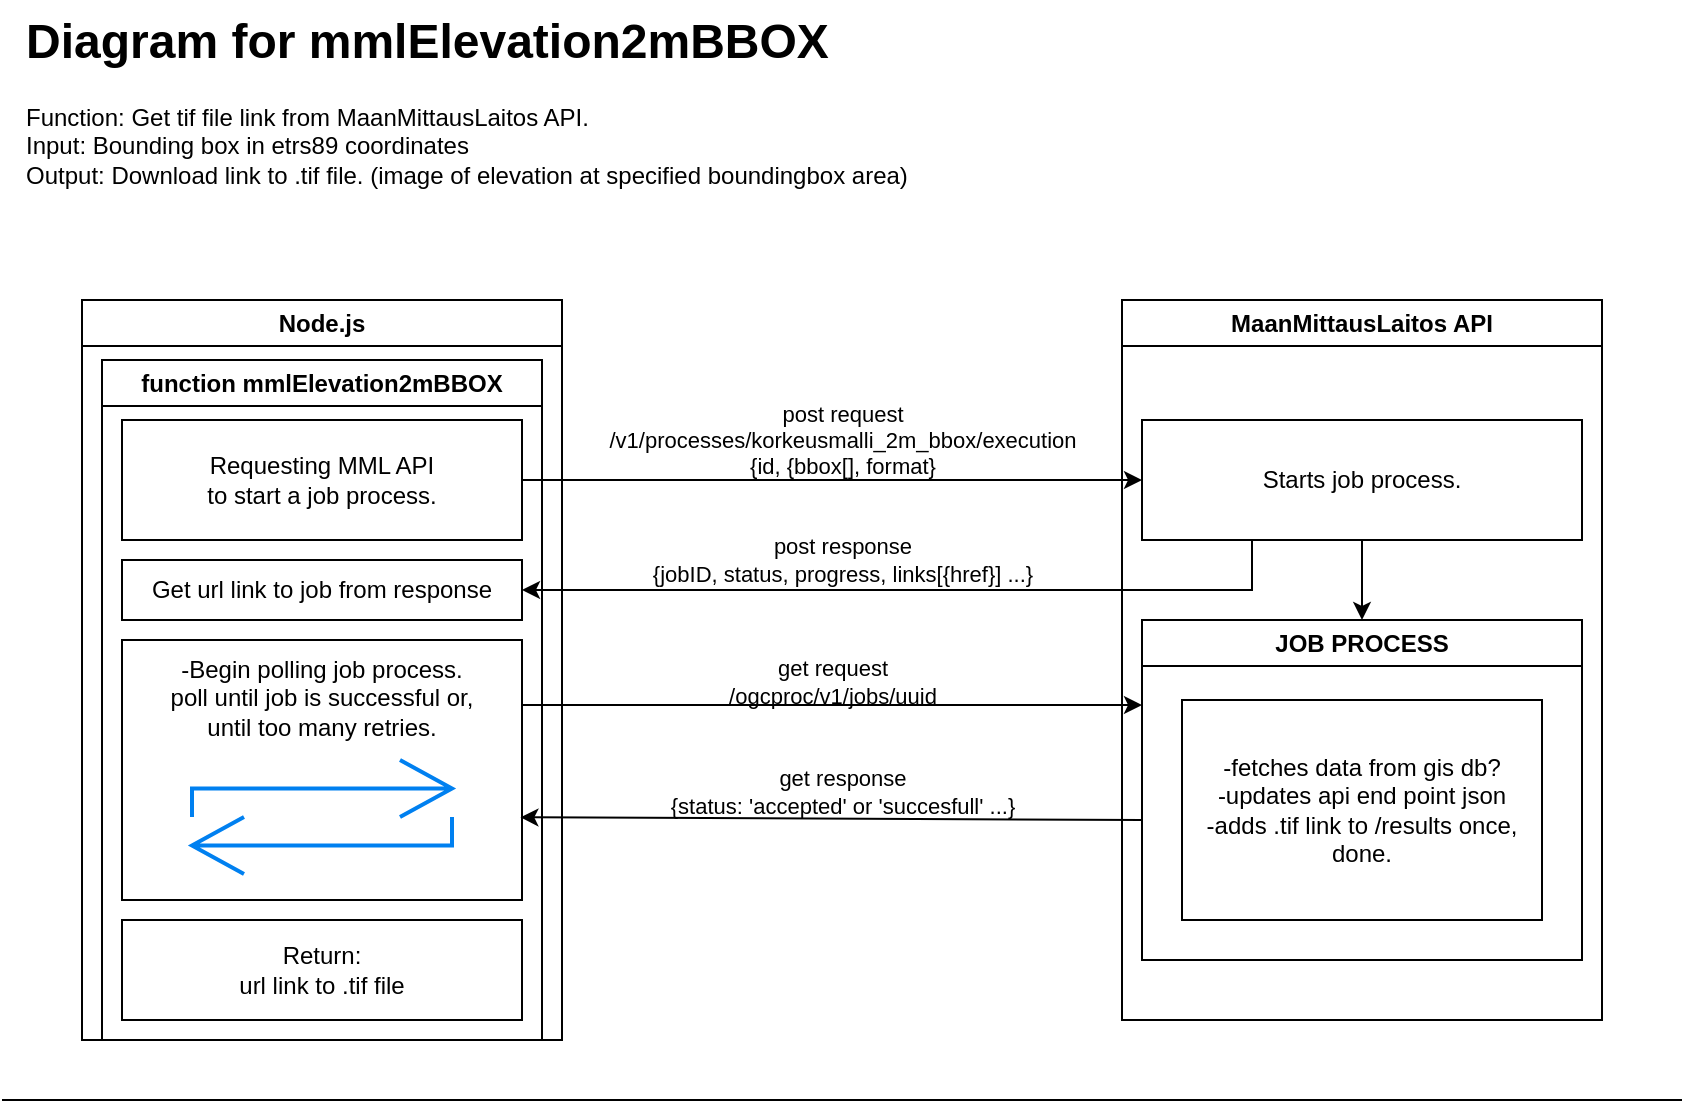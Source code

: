 <mxfile version="24.8.3">
  <diagram name="Sivu-1" id="WFQ5DlZvpVMi4vJnOMIy">
    <mxGraphModel dx="1434" dy="706" grid="1" gridSize="10" guides="1" tooltips="1" connect="1" arrows="1" fold="1" page="1" pageScale="1" pageWidth="827" pageHeight="1169" background="#ffffff" math="0" shadow="0">
      <root>
        <mxCell id="0" />
        <mxCell id="1" parent="0" />
        <mxCell id="709E5ZtUhcAdIkRODjJq-1" value="&lt;h1 style=&quot;margin-top: 0px;&quot;&gt;Diagram for mmlElevation2mBBOX&lt;br&gt;&lt;/h1&gt;&lt;div&gt;Function: Get tif file link from MaanMittausLaitos API.&lt;/div&gt;&lt;div&gt;Input: Bounding box in etrs89 coordinates&lt;/div&gt;&lt;div&gt;Output: Download link to .tif file. (image of elevation at specified boundingbox area)&lt;br&gt;&lt;/div&gt;" style="text;html=1;whiteSpace=wrap;overflow=hidden;rounded=0;" parent="1" vertex="1">
          <mxGeometry x="10" y="10" width="530" height="120" as="geometry" />
        </mxCell>
        <mxCell id="709E5ZtUhcAdIkRODjJq-2" value="Node.js" style="swimlane;whiteSpace=wrap;html=1;" parent="1" vertex="1">
          <mxGeometry x="40" y="160" width="240" height="370" as="geometry" />
        </mxCell>
        <mxCell id="709E5ZtUhcAdIkRODjJq-7" value="&lt;div&gt;function mmlElevation2mBBOX&lt;br&gt;&lt;/div&gt;" style="swimlane;whiteSpace=wrap;html=1;" parent="709E5ZtUhcAdIkRODjJq-2" vertex="1">
          <mxGeometry x="10" y="30" width="220" height="340" as="geometry" />
        </mxCell>
        <mxCell id="709E5ZtUhcAdIkRODjJq-8" value="&lt;div&gt;Requesting MML API&lt;/div&gt;&lt;div&gt;to start a job process.&lt;br&gt;&lt;/div&gt;" style="rounded=0;whiteSpace=wrap;html=1;" parent="709E5ZtUhcAdIkRODjJq-7" vertex="1">
          <mxGeometry x="10" y="30" width="200" height="60" as="geometry" />
        </mxCell>
        <mxCell id="709E5ZtUhcAdIkRODjJq-25" value="Get url link to job from response" style="rounded=0;whiteSpace=wrap;html=1;" parent="709E5ZtUhcAdIkRODjJq-7" vertex="1">
          <mxGeometry x="10" y="100" width="200" height="30" as="geometry" />
        </mxCell>
        <mxCell id="709E5ZtUhcAdIkRODjJq-30" value="&lt;div&gt;-Begin polling job process.&lt;/div&gt;&lt;div&gt;poll until job is successful or,&lt;/div&gt;&lt;div&gt;until too many retries.&lt;/div&gt;&lt;div&gt;&lt;br&gt;&lt;/div&gt;&lt;div&gt;&lt;br&gt;&lt;/div&gt;&lt;div&gt;&lt;br&gt;&lt;/div&gt;&lt;div&gt;&lt;br&gt;&lt;/div&gt;&lt;div&gt;&lt;br&gt;&lt;/div&gt;" style="rounded=0;whiteSpace=wrap;html=1;" parent="709E5ZtUhcAdIkRODjJq-7" vertex="1">
          <mxGeometry x="10" y="140" width="200" height="130" as="geometry" />
        </mxCell>
        <mxCell id="709E5ZtUhcAdIkRODjJq-39" value="" style="html=1;verticalLabelPosition=bottom;align=center;labelBackgroundColor=#ffffff;verticalAlign=top;strokeWidth=2;strokeColor=#0080F0;shadow=0;dashed=0;shape=mxgraph.ios7.icons.repeat;pointerEvents=1" parent="709E5ZtUhcAdIkRODjJq-7" vertex="1">
          <mxGeometry x="45" y="200" width="130" height="57" as="geometry" />
        </mxCell>
        <mxCell id="lb_qFUaLFCRcehlYncB8-1" value="&lt;div&gt;Return:&lt;/div&gt;&lt;div&gt;url link to .tif file&lt;br&gt;&lt;/div&gt;" style="rounded=0;whiteSpace=wrap;html=1;" vertex="1" parent="709E5ZtUhcAdIkRODjJq-7">
          <mxGeometry x="10" y="280" width="200" height="50" as="geometry" />
        </mxCell>
        <mxCell id="709E5ZtUhcAdIkRODjJq-6" value="MaanMittausLaitos API" style="swimlane;whiteSpace=wrap;html=1;" parent="1" vertex="1">
          <mxGeometry x="560" y="160" width="240" height="360" as="geometry" />
        </mxCell>
        <mxCell id="709E5ZtUhcAdIkRODjJq-15" style="edgeStyle=orthogonalEdgeStyle;rounded=0;orthogonalLoop=1;jettySize=auto;html=1;entryX=0.5;entryY=0;entryDx=0;entryDy=0;" parent="709E5ZtUhcAdIkRODjJq-6" source="709E5ZtUhcAdIkRODjJq-9" target="709E5ZtUhcAdIkRODjJq-12" edge="1">
          <mxGeometry relative="1" as="geometry" />
        </mxCell>
        <mxCell id="709E5ZtUhcAdIkRODjJq-9" value="Starts job process." style="rounded=0;whiteSpace=wrap;html=1;" parent="709E5ZtUhcAdIkRODjJq-6" vertex="1">
          <mxGeometry x="10" y="60" width="220" height="60" as="geometry" />
        </mxCell>
        <mxCell id="709E5ZtUhcAdIkRODjJq-12" value="JOB PROCESS" style="swimlane;whiteSpace=wrap;html=1;" parent="709E5ZtUhcAdIkRODjJq-6" vertex="1">
          <mxGeometry x="10" y="160" width="220" height="170" as="geometry" />
        </mxCell>
        <mxCell id="709E5ZtUhcAdIkRODjJq-16" value="&lt;div&gt;-fetches data from gis db?&lt;/div&gt;&lt;div&gt;-updates api end point json&lt;br&gt;&lt;/div&gt;&lt;div&gt;-adds .tif link to /results once,&lt;/div&gt;&lt;div&gt;done.&lt;br&gt;&lt;/div&gt;" style="rounded=0;whiteSpace=wrap;html=1;" parent="709E5ZtUhcAdIkRODjJq-12" vertex="1">
          <mxGeometry x="20" y="40" width="180" height="110" as="geometry" />
        </mxCell>
        <mxCell id="709E5ZtUhcAdIkRODjJq-10" style="edgeStyle=orthogonalEdgeStyle;rounded=0;orthogonalLoop=1;jettySize=auto;html=1;" parent="1" source="709E5ZtUhcAdIkRODjJq-8" target="709E5ZtUhcAdIkRODjJq-9" edge="1">
          <mxGeometry relative="1" as="geometry" />
        </mxCell>
        <mxCell id="709E5ZtUhcAdIkRODjJq-11" value="&lt;div&gt;post request&lt;br&gt;&lt;/div&gt;&lt;div&gt;/v1/processes/korkeusmalli_2m_bbox/execution&lt;/div&gt;&lt;div&gt;{id, {bbox[], format}&lt;br&gt;&lt;/div&gt;" style="edgeLabel;html=1;align=center;verticalAlign=middle;resizable=0;points=[];labelBackgroundColor=none;" parent="709E5ZtUhcAdIkRODjJq-10" vertex="1" connectable="0">
          <mxGeometry x="-0.005" y="1" relative="1" as="geometry">
            <mxPoint x="6" y="-19" as="offset" />
          </mxGeometry>
        </mxCell>
        <mxCell id="709E5ZtUhcAdIkRODjJq-26" style="edgeStyle=orthogonalEdgeStyle;rounded=0;orthogonalLoop=1;jettySize=auto;html=1;exitX=0.25;exitY=1;exitDx=0;exitDy=0;entryX=1;entryY=0.5;entryDx=0;entryDy=0;" parent="1" source="709E5ZtUhcAdIkRODjJq-9" target="709E5ZtUhcAdIkRODjJq-25" edge="1">
          <mxGeometry relative="1" as="geometry">
            <mxPoint x="625" y="310" as="targetPoint" />
          </mxGeometry>
        </mxCell>
        <mxCell id="709E5ZtUhcAdIkRODjJq-27" value="&lt;div&gt;post response&lt;/div&gt;&lt;div&gt;{jobID, status, progress, links[{href}] ...}&lt;br&gt;&lt;/div&gt;" style="edgeLabel;html=1;align=center;verticalAlign=middle;resizable=0;points=[];labelBackgroundColor=none;" parent="709E5ZtUhcAdIkRODjJq-26" vertex="1" connectable="0">
          <mxGeometry x="0.179" relative="1" as="geometry">
            <mxPoint y="-15" as="offset" />
          </mxGeometry>
        </mxCell>
        <mxCell id="709E5ZtUhcAdIkRODjJq-31" style="edgeStyle=orthogonalEdgeStyle;rounded=0;orthogonalLoop=1;jettySize=auto;html=1;exitX=1;exitY=0.25;exitDx=0;exitDy=0;entryX=0;entryY=0.25;entryDx=0;entryDy=0;" parent="1" source="709E5ZtUhcAdIkRODjJq-30" target="709E5ZtUhcAdIkRODjJq-12" edge="1">
          <mxGeometry relative="1" as="geometry" />
        </mxCell>
        <mxCell id="709E5ZtUhcAdIkRODjJq-32" value="&lt;div&gt;get request&lt;/div&gt;&lt;div&gt;/ogcproc/v1/jobs/uuid&lt;br&gt;&lt;/div&gt;" style="edgeLabel;html=1;align=center;verticalAlign=middle;resizable=0;points=[];labelBackgroundColor=none;" parent="709E5ZtUhcAdIkRODjJq-31" vertex="1" connectable="0">
          <mxGeometry x="-0.011" y="1" relative="1" as="geometry">
            <mxPoint x="1" y="-11" as="offset" />
          </mxGeometry>
        </mxCell>
        <mxCell id="709E5ZtUhcAdIkRODjJq-37" value="" style="endArrow=classic;html=1;rounded=0;entryX=0.996;entryY=0.682;entryDx=0;entryDy=0;entryPerimeter=0;" parent="1" target="709E5ZtUhcAdIkRODjJq-30" edge="1">
          <mxGeometry width="50" height="50" relative="1" as="geometry">
            <mxPoint x="570" y="420" as="sourcePoint" />
            <mxPoint x="450" y="330" as="targetPoint" />
          </mxGeometry>
        </mxCell>
        <mxCell id="709E5ZtUhcAdIkRODjJq-38" value="&lt;div&gt;get response&lt;/div&gt;&lt;div&gt;{status: &#39;accepted&#39; or &#39;succesfull&#39; ...}&lt;br&gt;&lt;/div&gt;" style="edgeLabel;html=1;align=center;verticalAlign=middle;resizable=0;points=[];labelBackgroundColor=none;" parent="709E5ZtUhcAdIkRODjJq-37" vertex="1" connectable="0">
          <mxGeometry x="-0.013" y="-2" relative="1" as="geometry">
            <mxPoint x="3" y="-12" as="offset" />
          </mxGeometry>
        </mxCell>
        <mxCell id="lb_qFUaLFCRcehlYncB8-2" value="" style="endArrow=none;html=1;rounded=0;" edge="1" parent="1">
          <mxGeometry width="50" height="50" relative="1" as="geometry">
            <mxPoint y="560" as="sourcePoint" />
            <mxPoint x="840" y="560" as="targetPoint" />
          </mxGeometry>
        </mxCell>
      </root>
    </mxGraphModel>
  </diagram>
</mxfile>
